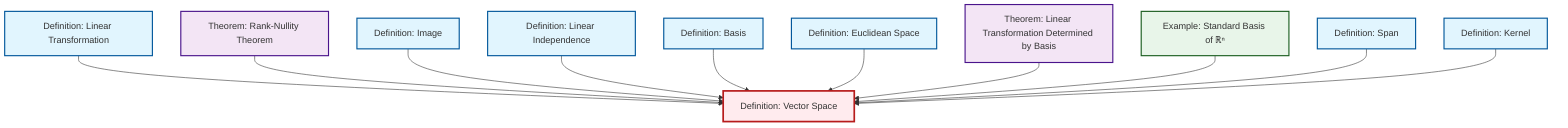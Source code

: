 graph TD
    classDef definition fill:#e1f5fe,stroke:#01579b,stroke-width:2px
    classDef theorem fill:#f3e5f5,stroke:#4a148c,stroke-width:2px
    classDef axiom fill:#fff3e0,stroke:#e65100,stroke-width:2px
    classDef example fill:#e8f5e9,stroke:#1b5e20,stroke-width:2px
    classDef current fill:#ffebee,stroke:#b71c1c,stroke-width:3px
    thm-linear-transformation-basis["Theorem: Linear Transformation Determined by Basis"]:::theorem
    thm-rank-nullity["Theorem: Rank-Nullity Theorem"]:::theorem
    def-span["Definition: Span"]:::definition
    def-basis["Definition: Basis"]:::definition
    def-vector-space["Definition: Vector Space"]:::definition
    def-image["Definition: Image"]:::definition
    ex-standard-basis-rn["Example: Standard Basis of ℝⁿ"]:::example
    def-linear-independence["Definition: Linear Independence"]:::definition
    def-euclidean-space["Definition: Euclidean Space"]:::definition
    def-linear-transformation["Definition: Linear Transformation"]:::definition
    def-kernel["Definition: Kernel"]:::definition
    def-linear-transformation --> def-vector-space
    thm-rank-nullity --> def-vector-space
    def-image --> def-vector-space
    def-linear-independence --> def-vector-space
    def-basis --> def-vector-space
    def-euclidean-space --> def-vector-space
    thm-linear-transformation-basis --> def-vector-space
    ex-standard-basis-rn --> def-vector-space
    def-span --> def-vector-space
    def-kernel --> def-vector-space
    class def-vector-space current